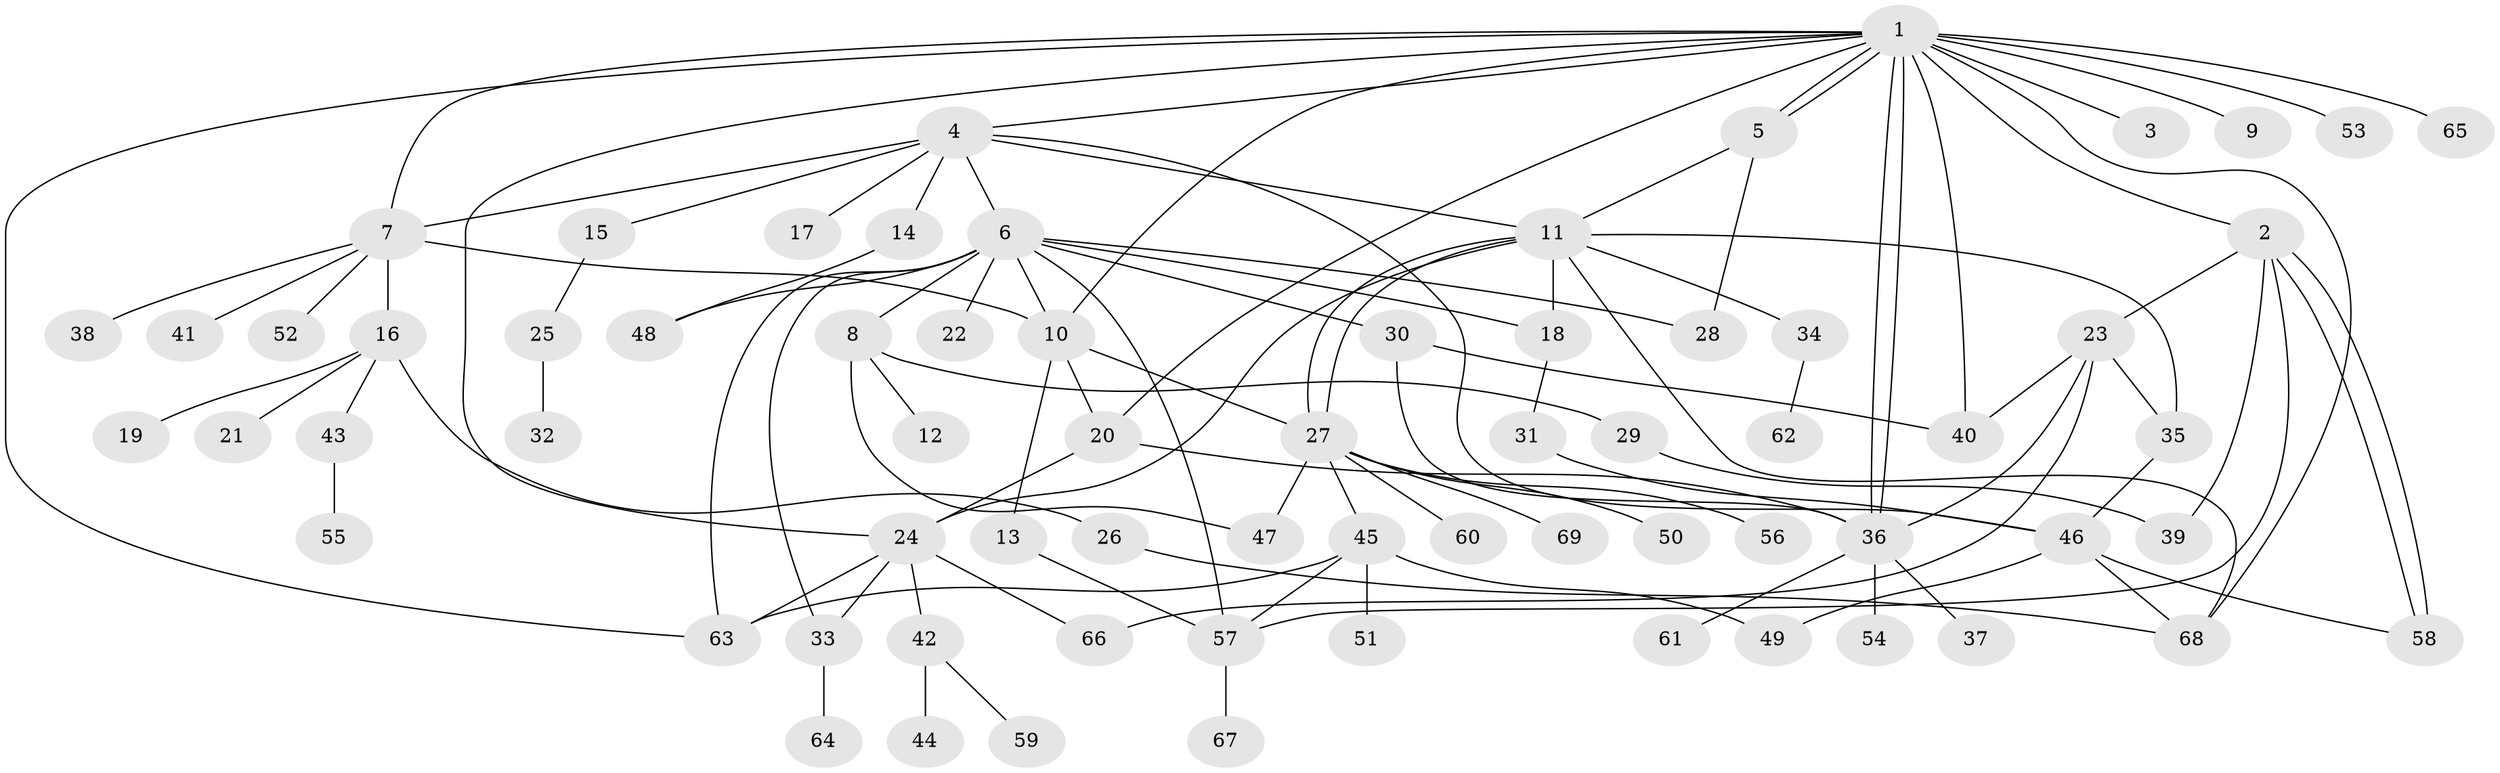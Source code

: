 // Generated by graph-tools (version 1.1) at 2025/47/03/09/25 04:47:18]
// undirected, 69 vertices, 106 edges
graph export_dot {
graph [start="1"]
  node [color=gray90,style=filled];
  1;
  2;
  3;
  4;
  5;
  6;
  7;
  8;
  9;
  10;
  11;
  12;
  13;
  14;
  15;
  16;
  17;
  18;
  19;
  20;
  21;
  22;
  23;
  24;
  25;
  26;
  27;
  28;
  29;
  30;
  31;
  32;
  33;
  34;
  35;
  36;
  37;
  38;
  39;
  40;
  41;
  42;
  43;
  44;
  45;
  46;
  47;
  48;
  49;
  50;
  51;
  52;
  53;
  54;
  55;
  56;
  57;
  58;
  59;
  60;
  61;
  62;
  63;
  64;
  65;
  66;
  67;
  68;
  69;
  1 -- 2;
  1 -- 3;
  1 -- 4;
  1 -- 5;
  1 -- 5;
  1 -- 7;
  1 -- 9;
  1 -- 10;
  1 -- 20;
  1 -- 24;
  1 -- 36;
  1 -- 36;
  1 -- 40;
  1 -- 53;
  1 -- 63;
  1 -- 65;
  1 -- 68;
  2 -- 23;
  2 -- 39;
  2 -- 57;
  2 -- 58;
  2 -- 58;
  4 -- 6;
  4 -- 7;
  4 -- 11;
  4 -- 14;
  4 -- 15;
  4 -- 17;
  4 -- 46;
  5 -- 11;
  5 -- 28;
  6 -- 8;
  6 -- 10;
  6 -- 18;
  6 -- 22;
  6 -- 28;
  6 -- 30;
  6 -- 33;
  6 -- 48;
  6 -- 57;
  6 -- 63;
  7 -- 10;
  7 -- 16;
  7 -- 38;
  7 -- 41;
  7 -- 52;
  8 -- 12;
  8 -- 29;
  8 -- 47;
  10 -- 13;
  10 -- 20;
  10 -- 27;
  11 -- 18;
  11 -- 24;
  11 -- 27;
  11 -- 27;
  11 -- 34;
  11 -- 35;
  11 -- 68;
  13 -- 57;
  14 -- 48;
  15 -- 25;
  16 -- 19;
  16 -- 21;
  16 -- 26;
  16 -- 43;
  18 -- 31;
  20 -- 24;
  20 -- 36;
  23 -- 35;
  23 -- 36;
  23 -- 40;
  23 -- 66;
  24 -- 33;
  24 -- 42;
  24 -- 63;
  24 -- 66;
  25 -- 32;
  26 -- 68;
  27 -- 45;
  27 -- 47;
  27 -- 50;
  27 -- 56;
  27 -- 60;
  27 -- 69;
  29 -- 39;
  30 -- 36;
  30 -- 40;
  31 -- 46;
  33 -- 64;
  34 -- 62;
  35 -- 46;
  36 -- 37;
  36 -- 54;
  36 -- 61;
  42 -- 44;
  42 -- 59;
  43 -- 55;
  45 -- 49;
  45 -- 51;
  45 -- 57;
  45 -- 63;
  46 -- 49;
  46 -- 58;
  46 -- 68;
  57 -- 67;
}
